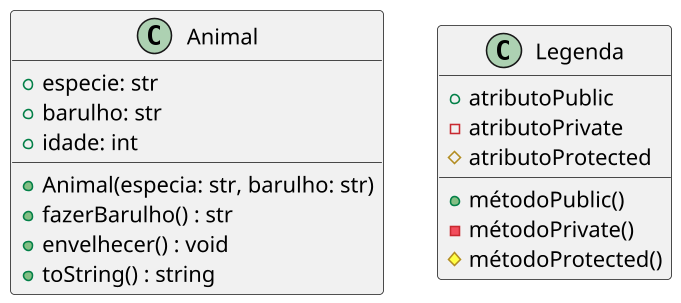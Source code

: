 '--
@startuml

skinparam defaultFontName Hasklig
skinparam dpi 150
'==
class Animal {
    + especie: str
    + barulho: str
    + idade: int
    __
    + Animal(especia: str, barulho: str)
    + fazerBarulho() : str
    + envelhecer() : void
    + toString() : string
}

class Legenda {
  + atributoPublic
  - atributoPrivate
  # atributoProtected
  __
  + métodoPublic()
  - métodoPrivate()
  # métodoProtected()
}

'--
@enduml